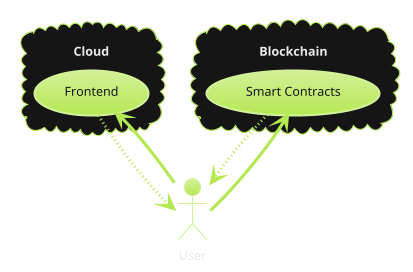@startuml
!theme hacker

actor User
cloud Cloud {
    usecase Frontend
}
cloud Blockchain {
    usecase "Smart Contracts" as db
}

User -> Frontend
Frontend -[dotted]-> User
User -> db
db -[dotted]-> User

@enduml